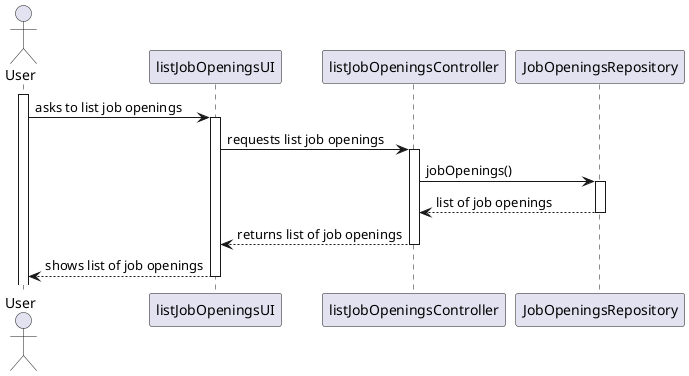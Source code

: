 @startuml

actor User
participant listJobOpeningsUI
participant listJobOpeningsController
participant JobOpeningsRepository

activate User
User -> listJobOpeningsUI : asks to list job openings
activate listJobOpeningsUI
listJobOpeningsUI -> listJobOpeningsController : requests list job openings
activate listJobOpeningsController
listJobOpeningsController -> JobOpeningsRepository : jobOpenings()
activate JobOpeningsRepository
JobOpeningsRepository --> listJobOpeningsController : list of job openings
deactivate JobOpeningsRepository
listJobOpeningsController --> listJobOpeningsUI : returns list of job openings
deactivate listJobOpeningsController
listJobOpeningsUI --> User : shows list of job openings
deactivate listJobOpeningsUI

@enduml